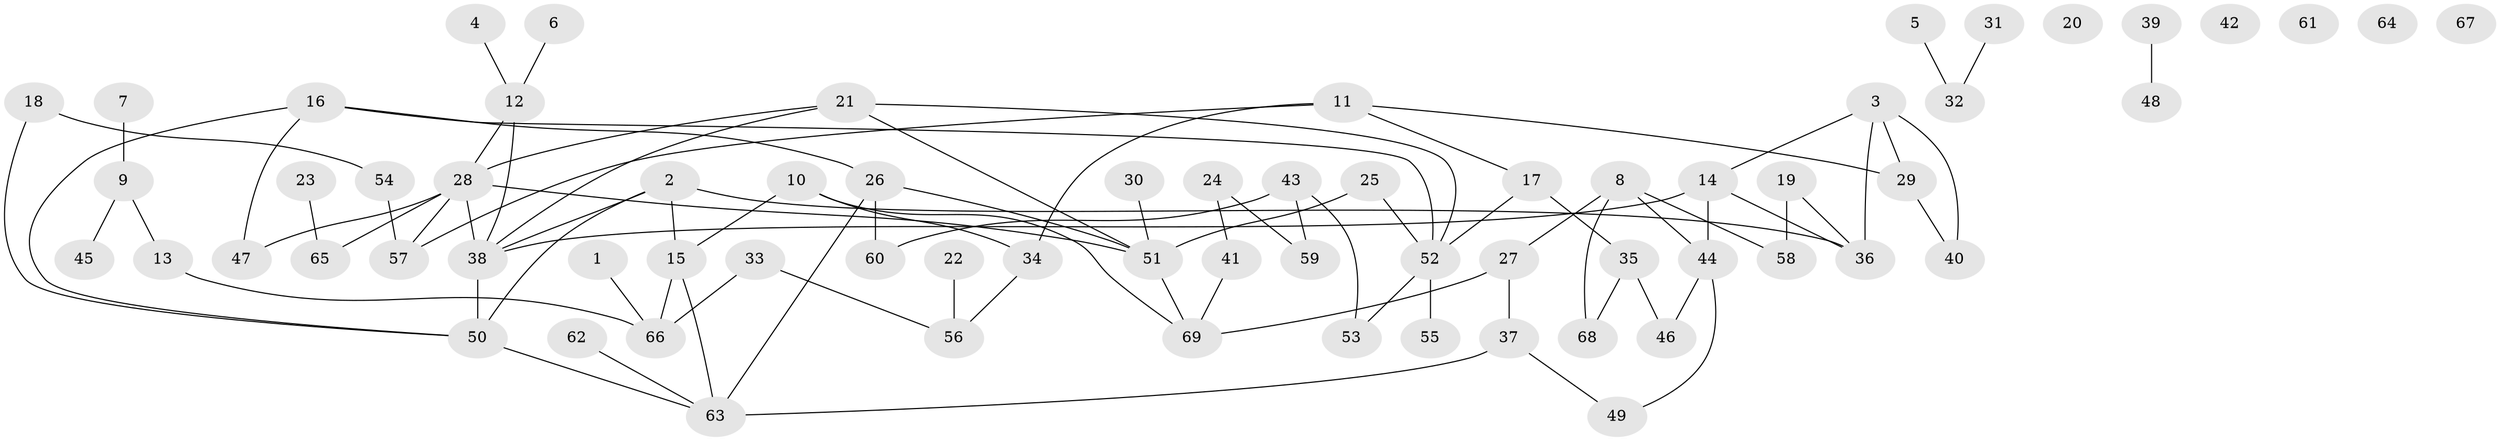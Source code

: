 // Generated by graph-tools (version 1.1) at 2025/25/03/09/25 03:25:20]
// undirected, 69 vertices, 88 edges
graph export_dot {
graph [start="1"]
  node [color=gray90,style=filled];
  1;
  2;
  3;
  4;
  5;
  6;
  7;
  8;
  9;
  10;
  11;
  12;
  13;
  14;
  15;
  16;
  17;
  18;
  19;
  20;
  21;
  22;
  23;
  24;
  25;
  26;
  27;
  28;
  29;
  30;
  31;
  32;
  33;
  34;
  35;
  36;
  37;
  38;
  39;
  40;
  41;
  42;
  43;
  44;
  45;
  46;
  47;
  48;
  49;
  50;
  51;
  52;
  53;
  54;
  55;
  56;
  57;
  58;
  59;
  60;
  61;
  62;
  63;
  64;
  65;
  66;
  67;
  68;
  69;
  1 -- 66;
  2 -- 15;
  2 -- 36;
  2 -- 38;
  2 -- 50;
  3 -- 14;
  3 -- 29;
  3 -- 36;
  3 -- 40;
  4 -- 12;
  5 -- 32;
  6 -- 12;
  7 -- 9;
  8 -- 27;
  8 -- 44;
  8 -- 58;
  8 -- 68;
  9 -- 13;
  9 -- 45;
  10 -- 15;
  10 -- 34;
  10 -- 69;
  11 -- 17;
  11 -- 29;
  11 -- 34;
  11 -- 57;
  12 -- 28;
  12 -- 38;
  13 -- 66;
  14 -- 36;
  14 -- 38;
  14 -- 44;
  15 -- 63;
  15 -- 66;
  16 -- 26;
  16 -- 47;
  16 -- 50;
  16 -- 52;
  17 -- 35;
  17 -- 52;
  18 -- 50;
  18 -- 54;
  19 -- 36;
  19 -- 58;
  21 -- 28;
  21 -- 38;
  21 -- 51;
  21 -- 52;
  22 -- 56;
  23 -- 65;
  24 -- 41;
  24 -- 59;
  25 -- 51;
  25 -- 52;
  26 -- 51;
  26 -- 60;
  26 -- 63;
  27 -- 37;
  27 -- 69;
  28 -- 38;
  28 -- 47;
  28 -- 51;
  28 -- 57;
  28 -- 65;
  29 -- 40;
  30 -- 51;
  31 -- 32;
  33 -- 56;
  33 -- 66;
  34 -- 56;
  35 -- 46;
  35 -- 68;
  37 -- 49;
  37 -- 63;
  38 -- 50;
  39 -- 48;
  41 -- 69;
  43 -- 53;
  43 -- 59;
  43 -- 60;
  44 -- 46;
  44 -- 49;
  50 -- 63;
  51 -- 69;
  52 -- 53;
  52 -- 55;
  54 -- 57;
  62 -- 63;
}
